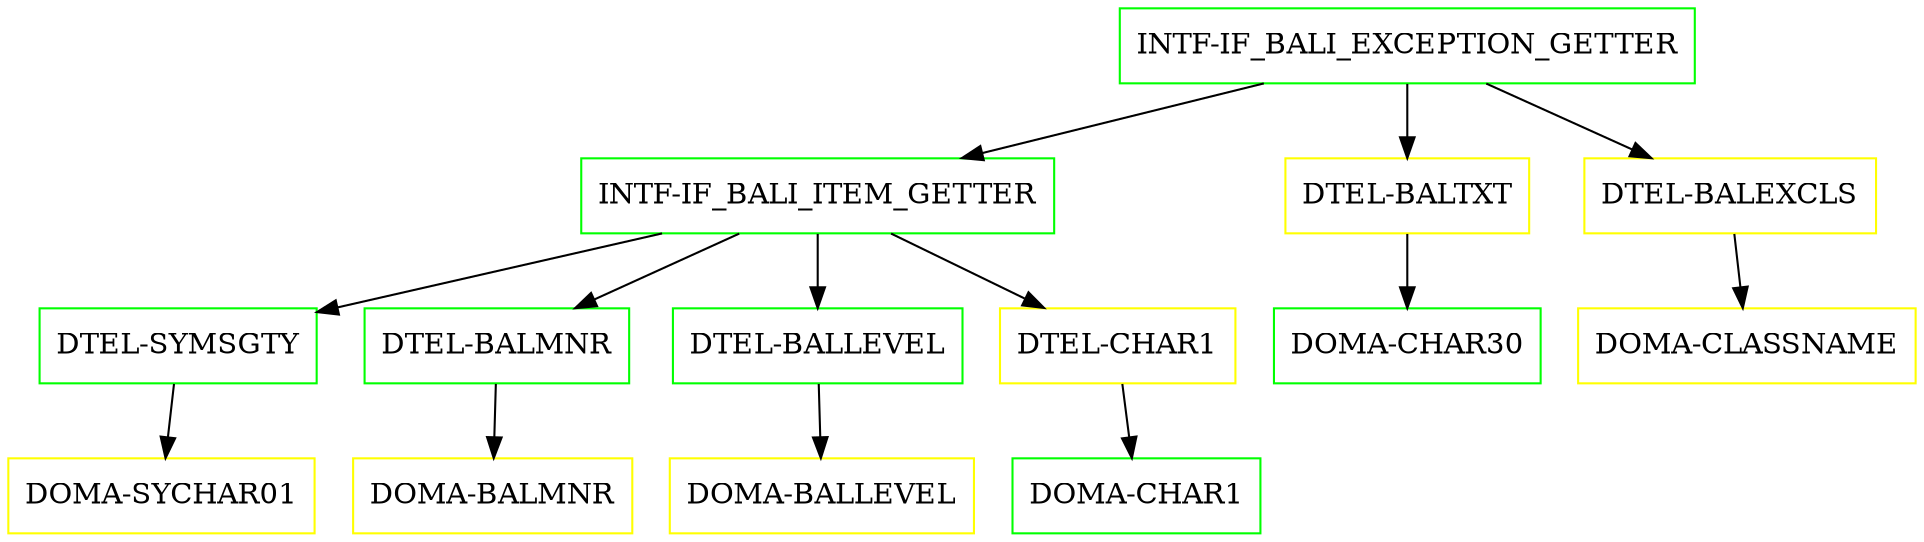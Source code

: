 digraph G {
  "INTF-IF_BALI_EXCEPTION_GETTER" [shape=box,color=green];
  "INTF-IF_BALI_ITEM_GETTER" [shape=box,color=green,URL="./INTF_IF_BALI_ITEM_GETTER.html"];
  "DTEL-SYMSGTY" [shape=box,color=green,URL="./DTEL_SYMSGTY.html"];
  "DOMA-SYCHAR01" [shape=box,color=yellow,URL="./DOMA_SYCHAR01.html"];
  "DTEL-BALMNR" [shape=box,color=green,URL="./DTEL_BALMNR.html"];
  "DOMA-BALMNR" [shape=box,color=yellow,URL="./DOMA_BALMNR.html"];
  "DTEL-BALLEVEL" [shape=box,color=green,URL="./DTEL_BALLEVEL.html"];
  "DOMA-BALLEVEL" [shape=box,color=yellow,URL="./DOMA_BALLEVEL.html"];
  "DTEL-CHAR1" [shape=box,color=yellow,URL="./DTEL_CHAR1.html"];
  "DOMA-CHAR1" [shape=box,color=green,URL="./DOMA_CHAR1.html"];
  "DTEL-BALTXT" [shape=box,color=yellow,URL="./DTEL_BALTXT.html"];
  "DOMA-CHAR30" [shape=box,color=green,URL="./DOMA_CHAR30.html"];
  "DTEL-BALEXCLS" [shape=box,color=yellow,URL="./DTEL_BALEXCLS.html"];
  "DOMA-CLASSNAME" [shape=box,color=yellow,URL="./DOMA_CLASSNAME.html"];
  "INTF-IF_BALI_EXCEPTION_GETTER" -> "DTEL-BALEXCLS";
  "INTF-IF_BALI_EXCEPTION_GETTER" -> "DTEL-BALTXT";
  "INTF-IF_BALI_EXCEPTION_GETTER" -> "INTF-IF_BALI_ITEM_GETTER";
  "INTF-IF_BALI_ITEM_GETTER" -> "DTEL-CHAR1";
  "INTF-IF_BALI_ITEM_GETTER" -> "DTEL-BALLEVEL";
  "INTF-IF_BALI_ITEM_GETTER" -> "DTEL-BALMNR";
  "INTF-IF_BALI_ITEM_GETTER" -> "DTEL-SYMSGTY";
  "DTEL-SYMSGTY" -> "DOMA-SYCHAR01";
  "DTEL-BALMNR" -> "DOMA-BALMNR";
  "DTEL-BALLEVEL" -> "DOMA-BALLEVEL";
  "DTEL-CHAR1" -> "DOMA-CHAR1";
  "DTEL-BALTXT" -> "DOMA-CHAR30";
  "DTEL-BALEXCLS" -> "DOMA-CLASSNAME";
}
